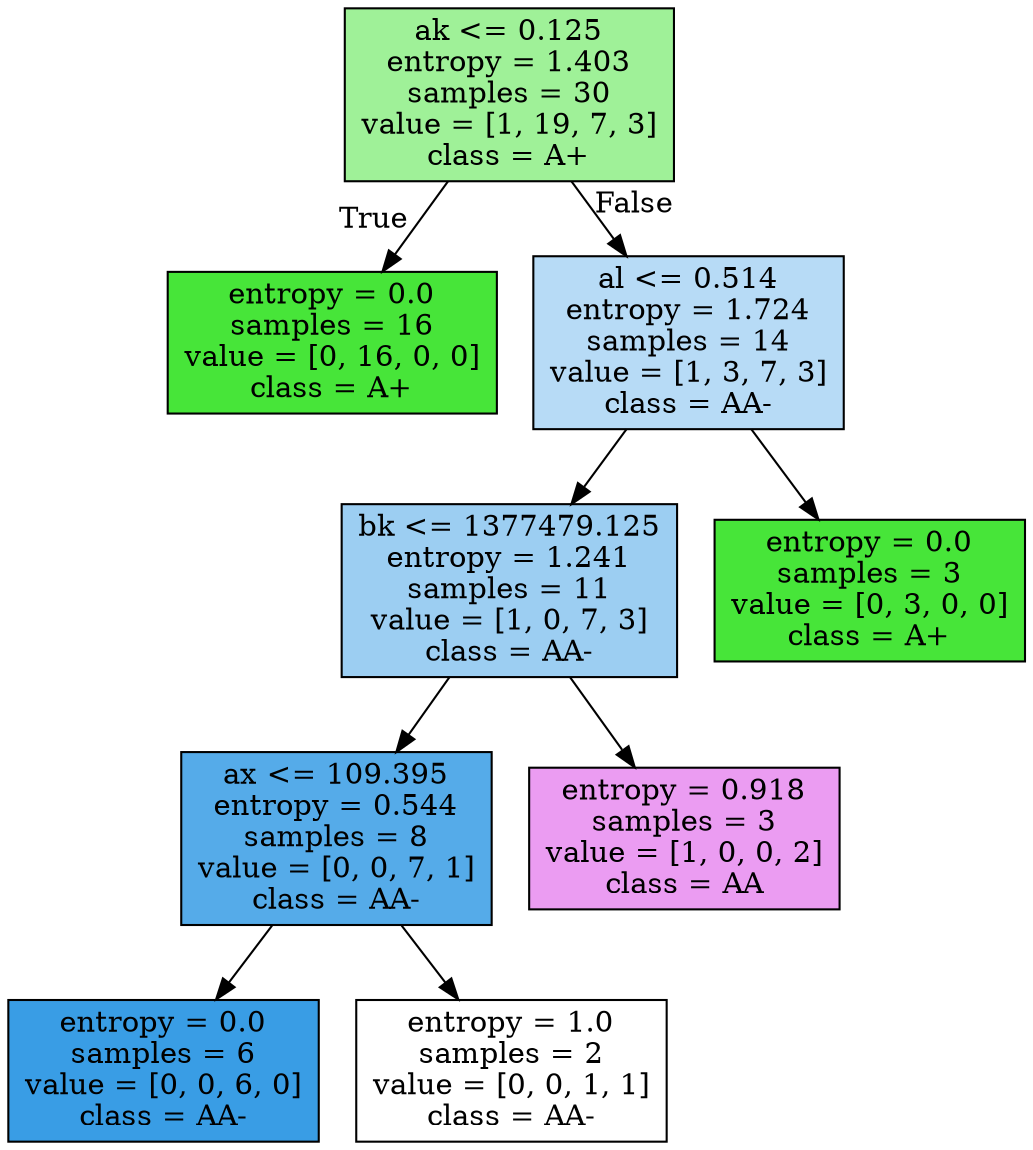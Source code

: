 digraph Tree {
node [shape=box, style="filled", color="black"] ;
0 [label="ak <= 0.125\nentropy = 1.403\nsamples = 30\nvalue = [1, 19, 7, 3]\nclass = A+", fillcolor="#9ff198"] ;
1 [label="entropy = 0.0\nsamples = 16\nvalue = [0, 16, 0, 0]\nclass = A+", fillcolor="#47e539"] ;
0 -> 1 [labeldistance=2.5, labelangle=45, headlabel="True"] ;
2 [label="al <= 0.514\nentropy = 1.724\nsamples = 14\nvalue = [1, 3, 7, 3]\nclass = AA-", fillcolor="#b7dbf6"] ;
0 -> 2 [labeldistance=2.5, labelangle=-45, headlabel="False"] ;
3 [label="bk <= 1377479.125\nentropy = 1.241\nsamples = 11\nvalue = [1, 0, 7, 3]\nclass = AA-", fillcolor="#9ccef2"] ;
2 -> 3 ;
4 [label="ax <= 109.395\nentropy = 0.544\nsamples = 8\nvalue = [0, 0, 7, 1]\nclass = AA-", fillcolor="#55abe9"] ;
3 -> 4 ;
5 [label="entropy = 0.0\nsamples = 6\nvalue = [0, 0, 6, 0]\nclass = AA-", fillcolor="#399de5"] ;
4 -> 5 ;
6 [label="entropy = 1.0\nsamples = 2\nvalue = [0, 0, 1, 1]\nclass = AA-", fillcolor="#ffffff"] ;
4 -> 6 ;
7 [label="entropy = 0.918\nsamples = 3\nvalue = [1, 0, 0, 2]\nclass = AA", fillcolor="#eb9cf2"] ;
3 -> 7 ;
8 [label="entropy = 0.0\nsamples = 3\nvalue = [0, 3, 0, 0]\nclass = A+", fillcolor="#47e539"] ;
2 -> 8 ;
}